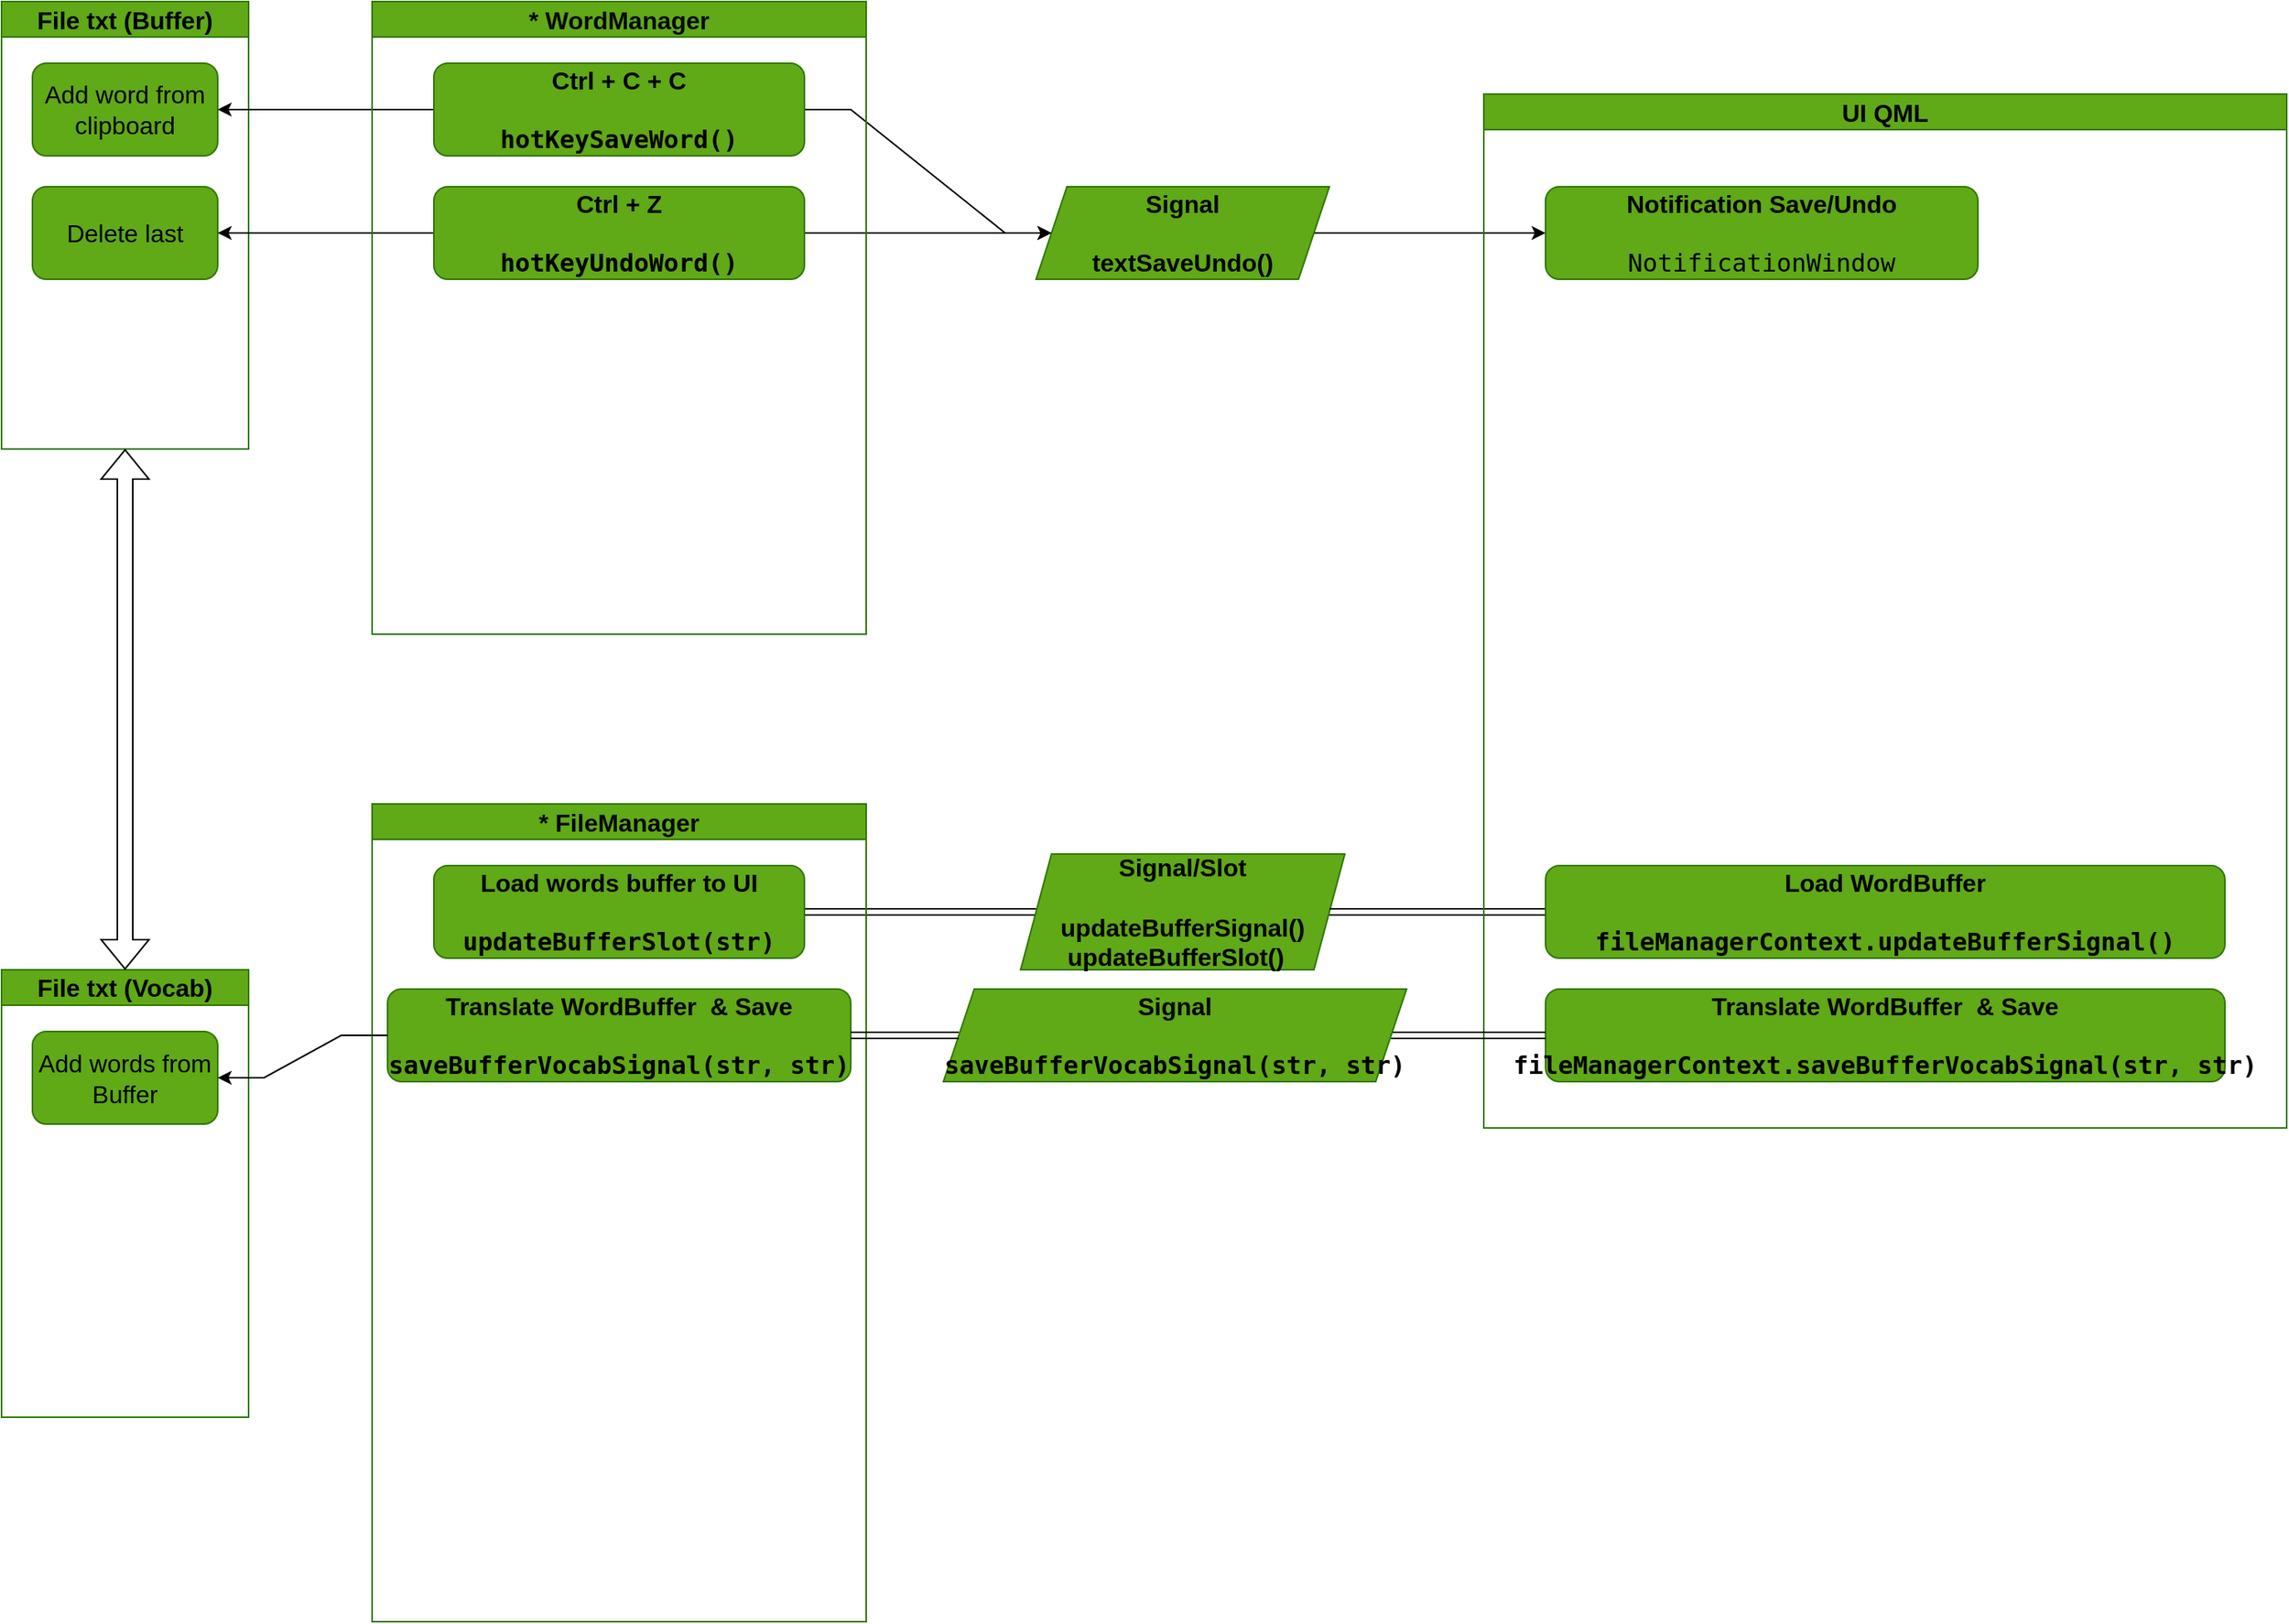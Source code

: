 <mxfile version="22.0.0" type="device">
  <diagram name="Страница 1" id="R3BQzPutQQSe-Bl5Vpv4">
    <mxGraphModel dx="2206" dy="1166" grid="1" gridSize="10" guides="1" tooltips="1" connect="1" arrows="1" fold="1" page="1" pageScale="1" pageWidth="5000" pageHeight="5000" math="0" shadow="0">
      <root>
        <mxCell id="0" />
        <mxCell id="1" parent="0" />
        <mxCell id="XT1SOQ32f9xsXmhmNtwk-62" style="rounded=0;orthogonalLoop=1;jettySize=auto;html=1;entryX=0;entryY=0.5;entryDx=0;entryDy=0;fontSize=16;fontColor=#080808;edgeStyle=entityRelationEdgeStyle;" parent="1" source="XT1SOQ32f9xsXmhmNtwk-51" target="XT1SOQ32f9xsXmhmNtwk-17" edge="1">
          <mxGeometry relative="1" as="geometry" />
        </mxCell>
        <mxCell id="XT1SOQ32f9xsXmhmNtwk-51" value="&lt;font style=&quot;font-size: 16px;&quot;&gt;&lt;b&gt;&lt;font color=&quot;#030303&quot;&gt;&lt;font style=&quot;font-size: 16px;&quot;&gt;Signal&lt;br&gt;&lt;/font&gt;&lt;br&gt;textSaveUndo()&lt;/font&gt;&lt;/b&gt;&lt;br style=&quot;font-size: 16px;&quot;&gt;&lt;/font&gt;" style="shape=parallelogram;perimeter=parallelogramPerimeter;whiteSpace=wrap;html=1;fixedSize=1;fillColor=#60a917;fontColor=#ffffff;strokeColor=#2D7600;fontSize=16;direction=east;" parent="1" vertex="1">
          <mxGeometry x="1630" y="1120" width="190" height="60" as="geometry" />
        </mxCell>
        <mxCell id="XT1SOQ32f9xsXmhmNtwk-63" style="rounded=0;orthogonalLoop=1;jettySize=auto;html=1;entryX=0;entryY=0.5;entryDx=0;entryDy=0;fontSize=16;fontColor=#080808;edgeStyle=entityRelationEdgeStyle;" parent="1" source="XT1SOQ32f9xsXmhmNtwk-40" target="XT1SOQ32f9xsXmhmNtwk-51" edge="1">
          <mxGeometry relative="1" as="geometry" />
        </mxCell>
        <mxCell id="XT1SOQ32f9xsXmhmNtwk-64" style="rounded=0;orthogonalLoop=1;jettySize=auto;html=1;entryX=0;entryY=0.5;entryDx=0;entryDy=0;fontSize=16;fontColor=#080808;edgeStyle=entityRelationEdgeStyle;" parent="1" source="XT1SOQ32f9xsXmhmNtwk-50" target="XT1SOQ32f9xsXmhmNtwk-51" edge="1">
          <mxGeometry relative="1" as="geometry" />
        </mxCell>
        <mxCell id="7QGZvYEfe1NqWT54HNF2-2" style="rounded=0;orthogonalLoop=1;jettySize=auto;html=1;fontSize=16;fontColor=#080808;edgeStyle=entityRelationEdgeStyle;shape=link;entryX=1;entryY=0.5;entryDx=0;entryDy=0;" edge="1" parent="1" source="XT1SOQ32f9xsXmhmNtwk-65" target="XT1SOQ32f9xsXmhmNtwk-26">
          <mxGeometry relative="1" as="geometry">
            <mxPoint x="1610" y="1690" as="targetPoint" />
          </mxGeometry>
        </mxCell>
        <mxCell id="XT1SOQ32f9xsXmhmNtwk-65" value="&lt;font color=&quot;#000000&quot;&gt;&lt;font style=&quot;border-color: var(--border-color);&quot;&gt;Signal/Slot&lt;br&gt;&lt;/font&gt;&lt;br&gt;updateBufferSignal()&lt;br&gt;updateBufferSlot()&amp;nbsp;&amp;nbsp;&lt;/font&gt;" style="shape=parallelogram;perimeter=parallelogramPerimeter;whiteSpace=wrap;html=1;fixedSize=1;direction=west;fontSize=16;fontColor=#ffffff;fillColor=#60a917;strokeColor=#2D7600;fontStyle=1" parent="1" vertex="1">
          <mxGeometry x="1620" y="1552.5" width="210" height="75" as="geometry" />
        </mxCell>
        <mxCell id="XT1SOQ32f9xsXmhmNtwk-66" style="rounded=0;orthogonalLoop=1;jettySize=auto;html=1;entryX=0;entryY=0.5;entryDx=0;entryDy=0;fontSize=16;fontColor=#080808;edgeStyle=entityRelationEdgeStyle;shape=link;" parent="1" source="XT1SOQ32f9xsXmhmNtwk-18" target="XT1SOQ32f9xsXmhmNtwk-65" edge="1">
          <mxGeometry relative="1" as="geometry" />
        </mxCell>
        <mxCell id="7QGZvYEfe1NqWT54HNF2-20" value="&lt;font color=&quot;#000000&quot; style=&quot;font-size: 16px;&quot;&gt;File txt (Buffer)&lt;/font&gt;" style="swimlane;whiteSpace=wrap;html=1;fillColor=#60a917;fontColor=#ffffff;strokeColor=#2D7600;" vertex="1" parent="1">
          <mxGeometry x="960" y="1000" width="160" height="290" as="geometry">
            <mxRectangle x="2120" y="960" width="150" height="30" as="alternateBounds" />
          </mxGeometry>
        </mxCell>
        <mxCell id="7QGZvYEfe1NqWT54HNF2-21" value="&lt;font color=&quot;#000000&quot; style=&quot;font-size: 16px;&quot;&gt;Add word from clipboard&lt;/font&gt;" style="rounded=1;whiteSpace=wrap;html=1;fillColor=#60a917;fontColor=#ffffff;strokeColor=#2D7600;fontSize=16;" vertex="1" parent="7QGZvYEfe1NqWT54HNF2-20">
          <mxGeometry x="20" y="40" width="120" height="60" as="geometry" />
        </mxCell>
        <mxCell id="7QGZvYEfe1NqWT54HNF2-22" value="&lt;font color=&quot;#030303&quot; style=&quot;font-size: 16px;&quot;&gt;Delete last&lt;/font&gt;" style="rounded=1;whiteSpace=wrap;html=1;fillColor=#60a917;fontColor=#ffffff;strokeColor=#2D7600;fontSize=16;" vertex="1" parent="7QGZvYEfe1NqWT54HNF2-20">
          <mxGeometry x="20" y="120" width="120" height="60" as="geometry" />
        </mxCell>
        <mxCell id="7QGZvYEfe1NqWT54HNF2-23" style="rounded=0;orthogonalLoop=1;jettySize=auto;html=1;entryX=1;entryY=0.5;entryDx=0;entryDy=0;edgeStyle=entityRelationEdgeStyle;" edge="1" parent="1" source="XT1SOQ32f9xsXmhmNtwk-50" target="7QGZvYEfe1NqWT54HNF2-22">
          <mxGeometry relative="1" as="geometry" />
        </mxCell>
        <mxCell id="7QGZvYEfe1NqWT54HNF2-24" style="rounded=0;orthogonalLoop=1;jettySize=auto;html=1;exitX=0;exitY=0.5;exitDx=0;exitDy=0;entryX=1;entryY=0.5;entryDx=0;entryDy=0;edgeStyle=entityRelationEdgeStyle;" edge="1" parent="1" source="XT1SOQ32f9xsXmhmNtwk-40" target="7QGZvYEfe1NqWT54HNF2-21">
          <mxGeometry relative="1" as="geometry" />
        </mxCell>
        <mxCell id="7QGZvYEfe1NqWT54HNF2-25" value="&lt;b style=&quot;border-color: var(--border-color); color: rgb(8, 8, 8); font-size: 16px;&quot;&gt;* WordManager&lt;/b&gt;" style="swimlane;whiteSpace=wrap;html=1;fillColor=#60a917;fontColor=#ffffff;strokeColor=#2D7600;" vertex="1" parent="1">
          <mxGeometry x="1200" y="1000" width="320" height="410" as="geometry">
            <mxRectangle x="2720" y="1100" width="160" height="30" as="alternateBounds" />
          </mxGeometry>
        </mxCell>
        <mxCell id="XT1SOQ32f9xsXmhmNtwk-40" value="&lt;font color=&quot;#000000&quot; style=&quot;font-size: 16px;&quot;&gt;&lt;b&gt;Ctrl + C + C&lt;br style=&quot;font-size: 16px;&quot;&gt;&lt;br style=&quot;font-size: 16px;&quot;&gt;&lt;pre style=&quot;border-color: var(--border-color); text-align: left; margin-top: 0px; margin-bottom: 0px; font-size: 16px;&quot;&gt;hotKeySaveWord()&lt;/pre&gt;&lt;/b&gt;&lt;/font&gt;" style="rounded=1;whiteSpace=wrap;html=1;fillColor=#60a917;fontColor=#ffffff;strokeColor=#2D7600;fontSize=16;" parent="7QGZvYEfe1NqWT54HNF2-25" vertex="1">
          <mxGeometry x="40" y="40" width="240" height="60" as="geometry" />
        </mxCell>
        <mxCell id="XT1SOQ32f9xsXmhmNtwk-50" value="&lt;font color=&quot;#000000&quot; style=&quot;font-size: 16px;&quot;&gt;&lt;b&gt;Ctrl + Z&lt;br style=&quot;font-size: 16px;&quot;&gt;&lt;br style=&quot;font-size: 16px;&quot;&gt;&lt;pre style=&quot;border-color: var(--border-color); text-align: left; margin-top: 0px; margin-bottom: 0px; font-size: 16px;&quot;&gt;&lt;pre style=&quot;border-color: var(--border-color); margin-top: 0px; margin-bottom: 0px; font-size: 16px;&quot;&gt;hotKeyUndoWord()&lt;/pre&gt;&lt;/pre&gt;&lt;/b&gt;&lt;/font&gt;" style="rounded=1;whiteSpace=wrap;html=1;fillColor=#60a917;fontColor=#ffffff;strokeColor=#2D7600;fontSize=16;" parent="7QGZvYEfe1NqWT54HNF2-25" vertex="1">
          <mxGeometry x="40" y="120" width="240" height="60" as="geometry" />
        </mxCell>
        <mxCell id="7QGZvYEfe1NqWT54HNF2-27" value="&lt;b style=&quot;border-color: var(--border-color); color: rgb(8, 8, 8); font-size: 16px;&quot;&gt;* FileManager&lt;/b&gt;" style="swimlane;whiteSpace=wrap;html=1;fillColor=#60a917;fontColor=#ffffff;strokeColor=#2D7600;" vertex="1" parent="1">
          <mxGeometry x="1200" y="1520" width="320" height="530" as="geometry">
            <mxRectangle x="1240" y="1520" width="140" height="30" as="alternateBounds" />
          </mxGeometry>
        </mxCell>
        <mxCell id="XT1SOQ32f9xsXmhmNtwk-26" value="&lt;font color=&quot;#000000&quot; style=&quot;font-size: 16px;&quot;&gt;Load words buffer to UI&lt;br style=&quot;border-color: var(--border-color); text-align: left; font-size: 16px;&quot;&gt;&lt;br style=&quot;border-color: var(--border-color); text-align: left; font-size: 16px;&quot;&gt;&lt;/font&gt;&lt;pre style=&quot;border-color: var(--border-color); text-align: left; margin-top: 0px; margin-bottom: 0px; font-size: 16px;&quot;&gt;&lt;font color=&quot;#000000&quot; style=&quot;font-size: 16px;&quot;&gt;updateBufferSlot(str)&lt;/font&gt;&lt;/pre&gt;" style="rounded=1;whiteSpace=wrap;html=1;fontSize=16;fontStyle=1;fillColor=#60a917;fontColor=#ffffff;strokeColor=#2D7600;" parent="7QGZvYEfe1NqWT54HNF2-27" vertex="1">
          <mxGeometry x="40" y="40" width="240" height="60" as="geometry" />
        </mxCell>
        <mxCell id="XT1SOQ32f9xsXmhmNtwk-27" value="&lt;font color=&quot;#000000&quot; style=&quot;font-size: 16px;&quot;&gt;Translate WordBuffer&amp;nbsp; &amp;amp; Save&lt;br&gt;&lt;br&gt;&lt;/font&gt;&lt;pre style=&quot;border-color: var(--border-color); text-align: left; margin-top: 0px; margin-bottom: 0px;&quot;&gt;&lt;font style=&quot;border-color: var(--border-color);&quot; color=&quot;#000000&quot;&gt;saveBufferVocabSignal&lt;/font&gt;&lt;font style=&quot;border-color: var(--border-color);&quot; color=&quot;#000000&quot;&gt;(str, str)&lt;/font&gt;&lt;/pre&gt;" style="rounded=1;whiteSpace=wrap;html=1;fontSize=16;fontColor=#ffffff;fontStyle=1;fillColor=#60a917;strokeColor=#2D7600;" parent="7QGZvYEfe1NqWT54HNF2-27" vertex="1">
          <mxGeometry x="10" y="120" width="300" height="60" as="geometry" />
        </mxCell>
        <mxCell id="7QGZvYEfe1NqWT54HNF2-29" value="&lt;font style=&quot;font-size: 16px;&quot; color=&quot;#000000&quot;&gt;UI QML&lt;/font&gt;" style="swimlane;whiteSpace=wrap;html=1;fillColor=#60a917;fontColor=#ffffff;strokeColor=#2D7600;" vertex="1" parent="1">
          <mxGeometry x="1920" y="1060" width="520" height="670" as="geometry">
            <mxRectangle x="3360" y="1160" width="100" height="30" as="alternateBounds" />
          </mxGeometry>
        </mxCell>
        <mxCell id="XT1SOQ32f9xsXmhmNtwk-17" value="&lt;b&gt;&lt;font color=&quot;#000000&quot;&gt;Notification Save/Undo&lt;br&gt;&lt;br&gt;&lt;/font&gt;&lt;/b&gt;&lt;pre style=&quot;margin-top: 0px; margin-bottom: 0px;&quot;&gt;&lt;font color=&quot;#000000&quot;&gt;NotificationWindow&lt;/font&gt;&lt;/pre&gt;" style="rounded=1;whiteSpace=wrap;html=1;fontSize=16;fillColor=#60a917;fontColor=#ffffff;strokeColor=#2D7600;" parent="7QGZvYEfe1NqWT54HNF2-29" vertex="1">
          <mxGeometry x="40" y="60" width="280" height="60" as="geometry" />
        </mxCell>
        <mxCell id="XT1SOQ32f9xsXmhmNtwk-18" value="&lt;font color=&quot;#000000&quot;&gt;Load WordBuffer&lt;br&gt;&lt;br&gt;&lt;/font&gt;&lt;pre style=&quot;margin-top: 0px; margin-bottom: 0px;&quot;&gt;&lt;font color=&quot;#000000&quot;&gt;fileManagerContext.updateBufferSignal()&lt;/font&gt;&lt;/pre&gt;" style="rounded=1;whiteSpace=wrap;html=1;fontSize=16;fontColor=#ffffff;fontStyle=1;fillColor=#60a917;strokeColor=#2D7600;" parent="7QGZvYEfe1NqWT54HNF2-29" vertex="1">
          <mxGeometry x="40" y="500" width="440" height="60" as="geometry" />
        </mxCell>
        <mxCell id="XT1SOQ32f9xsXmhmNtwk-19" value="&lt;font color=&quot;#000000&quot;&gt;Translate WordBuffer&amp;nbsp; &amp;amp; Save&lt;br&gt;&lt;br&gt;&lt;/font&gt;&lt;pre style=&quot;margin-top: 0px; margin-bottom: 0px;&quot;&gt;&lt;font color=&quot;#000000&quot;&gt;fileManagerContext.saveBufferVocabSignal(str, str)&lt;/font&gt;&lt;/pre&gt;" style="rounded=1;whiteSpace=wrap;html=1;fontSize=16;fontColor=#ffffff;fontStyle=1;fillColor=#60a917;strokeColor=#2D7600;" parent="7QGZvYEfe1NqWT54HNF2-29" vertex="1">
          <mxGeometry x="40" y="580" width="440" height="60" as="geometry" />
        </mxCell>
        <mxCell id="7QGZvYEfe1NqWT54HNF2-32" value="&lt;font color=&quot;#000000&quot; style=&quot;font-size: 16px;&quot;&gt;File txt (Vocab)&lt;/font&gt;" style="swimlane;whiteSpace=wrap;html=1;fillColor=#60a917;fontColor=#ffffff;strokeColor=#2D7600;" vertex="1" parent="1">
          <mxGeometry x="960" y="1627.5" width="160" height="290" as="geometry">
            <mxRectangle x="2120" y="960" width="150" height="30" as="alternateBounds" />
          </mxGeometry>
        </mxCell>
        <mxCell id="7QGZvYEfe1NqWT54HNF2-33" value="&lt;font color=&quot;#000000&quot; style=&quot;font-size: 16px;&quot;&gt;Add words from Buffer&lt;/font&gt;" style="rounded=1;whiteSpace=wrap;html=1;fillColor=#60a917;fontColor=#ffffff;strokeColor=#2D7600;fontSize=16;" vertex="1" parent="7QGZvYEfe1NqWT54HNF2-32">
          <mxGeometry x="20" y="40" width="120" height="60" as="geometry" />
        </mxCell>
        <mxCell id="7QGZvYEfe1NqWT54HNF2-70" style="edgeStyle=entityRelationEdgeStyle;rounded=0;orthogonalLoop=1;jettySize=auto;html=1;shape=link;entryX=1;entryY=0.5;entryDx=0;entryDy=0;" edge="1" parent="1" source="XT1SOQ32f9xsXmhmNtwk-19" target="7QGZvYEfe1NqWT54HNF2-71">
          <mxGeometry relative="1" as="geometry">
            <mxPoint x="1790" y="1670" as="targetPoint" />
          </mxGeometry>
        </mxCell>
        <mxCell id="7QGZvYEfe1NqWT54HNF2-71" value="&lt;font color=&quot;#000000&quot; style=&quot;font-size: 16px;&quot;&gt;&lt;b&gt;&lt;font style=&quot;font-size: 16px;&quot;&gt;Signal&lt;br&gt;&lt;/font&gt;&lt;br&gt;&lt;pre style=&quot;margin-top: 0px; margin-bottom: 0px;&quot;&gt;saveBufferVocabSignal(str, str)&lt;/pre&gt;&lt;/b&gt;&lt;/font&gt;" style="shape=parallelogram;perimeter=parallelogramPerimeter;whiteSpace=wrap;html=1;fixedSize=1;fillColor=#60a917;fontColor=#ffffff;strokeColor=#2D7600;fontSize=16;" vertex="1" parent="1">
          <mxGeometry x="1570" y="1640" width="300" height="60" as="geometry" />
        </mxCell>
        <mxCell id="7QGZvYEfe1NqWT54HNF2-72" style="edgeStyle=entityRelationEdgeStyle;rounded=0;orthogonalLoop=1;jettySize=auto;html=1;shape=link;entryX=1;entryY=0.5;entryDx=0;entryDy=0;exitX=0;exitY=0.5;exitDx=0;exitDy=0;" edge="1" parent="1" source="7QGZvYEfe1NqWT54HNF2-71" target="XT1SOQ32f9xsXmhmNtwk-27">
          <mxGeometry relative="1" as="geometry">
            <mxPoint x="1600" y="1710" as="sourcePoint" />
            <mxPoint x="1630" y="1740" as="targetPoint" />
          </mxGeometry>
        </mxCell>
        <mxCell id="7QGZvYEfe1NqWT54HNF2-76" value="" style="shape=flexArrow;endArrow=classic;startArrow=classic;html=1;rounded=0;entryX=0.5;entryY=1;entryDx=0;entryDy=0;exitX=0.5;exitY=0;exitDx=0;exitDy=0;" edge="1" parent="1" source="7QGZvYEfe1NqWT54HNF2-32" target="7QGZvYEfe1NqWT54HNF2-20">
          <mxGeometry width="100" height="100" relative="1" as="geometry">
            <mxPoint x="1030" y="1520" as="sourcePoint" />
            <mxPoint x="1130" y="1420" as="targetPoint" />
          </mxGeometry>
        </mxCell>
        <mxCell id="7QGZvYEfe1NqWT54HNF2-80" style="edgeStyle=entityRelationEdgeStyle;rounded=0;orthogonalLoop=1;jettySize=auto;html=1;entryX=1;entryY=0.5;entryDx=0;entryDy=0;" edge="1" parent="1" source="XT1SOQ32f9xsXmhmNtwk-27" target="7QGZvYEfe1NqWT54HNF2-33">
          <mxGeometry relative="1" as="geometry" />
        </mxCell>
      </root>
    </mxGraphModel>
  </diagram>
</mxfile>
